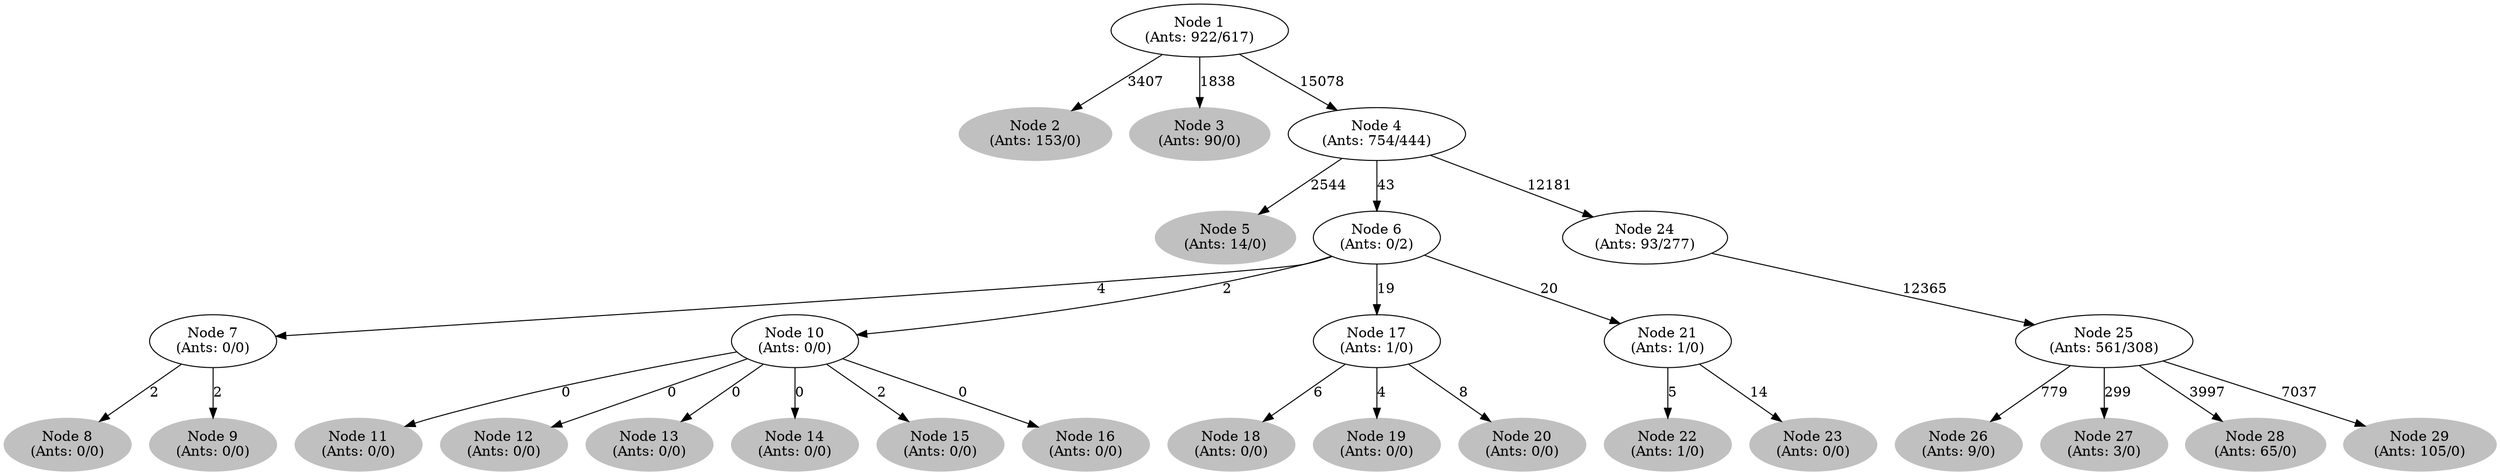 digraph G {
	
	 "Node 2\n(Ants: 153/0)" [style=filled,color="gray"];
	"Node 1\n(Ants: 922/617)" -> "Node 2\n(Ants: 153/0)" [label=3407];
	 "Node 3\n(Ants: 90/0)" [style=filled,color="gray"];
	"Node 1\n(Ants: 922/617)" -> "Node 3\n(Ants: 90/0)" [label=1838];
	 "Node 1\n(Ants: 922/617)" -> "Node 4\n(Ants: 754/444)" [label=15078];
	 "Node 5\n(Ants: 14/0)" [style=filled,color="gray"];
	"Node 4\n(Ants: 754/444)" -> "Node 5\n(Ants: 14/0)" [label=2544];
	 "Node 4\n(Ants: 754/444)" -> "Node 6\n(Ants: 0/2)" [label=43];
	 "Node 6\n(Ants: 0/2)" -> "Node 7\n(Ants: 0/0)" [label=4];
	 "Node 8\n(Ants: 0/0)" [style=filled,color="gray"];
	"Node 7\n(Ants: 0/0)" -> "Node 8\n(Ants: 0/0)" [label=2];
	 "Node 9\n(Ants: 0/0)" [style=filled,color="gray"];
	"Node 7\n(Ants: 0/0)" -> "Node 9\n(Ants: 0/0)" [label=2];
	 "Node 6\n(Ants: 0/2)" -> "Node 10\n(Ants: 0/0)" [label=2];
	 "Node 11\n(Ants: 0/0)" [style=filled,color="gray"];
	"Node 10\n(Ants: 0/0)" -> "Node 11\n(Ants: 0/0)" [label=0];
	 "Node 12\n(Ants: 0/0)" [style=filled,color="gray"];
	"Node 10\n(Ants: 0/0)" -> "Node 12\n(Ants: 0/0)" [label=0];
	 "Node 13\n(Ants: 0/0)" [style=filled,color="gray"];
	"Node 10\n(Ants: 0/0)" -> "Node 13\n(Ants: 0/0)" [label=0];
	 "Node 14\n(Ants: 0/0)" [style=filled,color="gray"];
	"Node 10\n(Ants: 0/0)" -> "Node 14\n(Ants: 0/0)" [label=0];
	 "Node 15\n(Ants: 0/0)" [style=filled,color="gray"];
	"Node 10\n(Ants: 0/0)" -> "Node 15\n(Ants: 0/0)" [label=2];
	 "Node 16\n(Ants: 0/0)" [style=filled,color="gray"];
	"Node 10\n(Ants: 0/0)" -> "Node 16\n(Ants: 0/0)" [label=0];
	 "Node 6\n(Ants: 0/2)" -> "Node 17\n(Ants: 1/0)" [label=19];
	 "Node 18\n(Ants: 0/0)" [style=filled,color="gray"];
	"Node 17\n(Ants: 1/0)" -> "Node 18\n(Ants: 0/0)" [label=6];
	 "Node 19\n(Ants: 0/0)" [style=filled,color="gray"];
	"Node 17\n(Ants: 1/0)" -> "Node 19\n(Ants: 0/0)" [label=4];
	 "Node 20\n(Ants: 0/0)" [style=filled,color="gray"];
	"Node 17\n(Ants: 1/0)" -> "Node 20\n(Ants: 0/0)" [label=8];
	 "Node 6\n(Ants: 0/2)" -> "Node 21\n(Ants: 1/0)" [label=20];
	 "Node 22\n(Ants: 1/0)" [style=filled,color="gray"];
	"Node 21\n(Ants: 1/0)" -> "Node 22\n(Ants: 1/0)" [label=5];
	 "Node 23\n(Ants: 0/0)" [style=filled,color="gray"];
	"Node 21\n(Ants: 1/0)" -> "Node 23\n(Ants: 0/0)" [label=14];
	 "Node 4\n(Ants: 754/444)" -> "Node 24\n(Ants: 93/277)" [label=12181];
	 "Node 24\n(Ants: 93/277)" -> "Node 25\n(Ants: 561/308)" [label=12365];
	 "Node 26\n(Ants: 9/0)" [style=filled,color="gray"];
	"Node 25\n(Ants: 561/308)" -> "Node 26\n(Ants: 9/0)" [label=779];
	 "Node 27\n(Ants: 3/0)" [style=filled,color="gray"];
	"Node 25\n(Ants: 561/308)" -> "Node 27\n(Ants: 3/0)" [label=299];
	 "Node 28\n(Ants: 65/0)" [style=filled,color="gray"];
	"Node 25\n(Ants: 561/308)" -> "Node 28\n(Ants: 65/0)" [label=3997];
	 "Node 29\n(Ants: 105/0)" [style=filled,color="gray"];
	"Node 25\n(Ants: 561/308)" -> "Node 29\n(Ants: 105/0)" [label=7037];
	 
}
